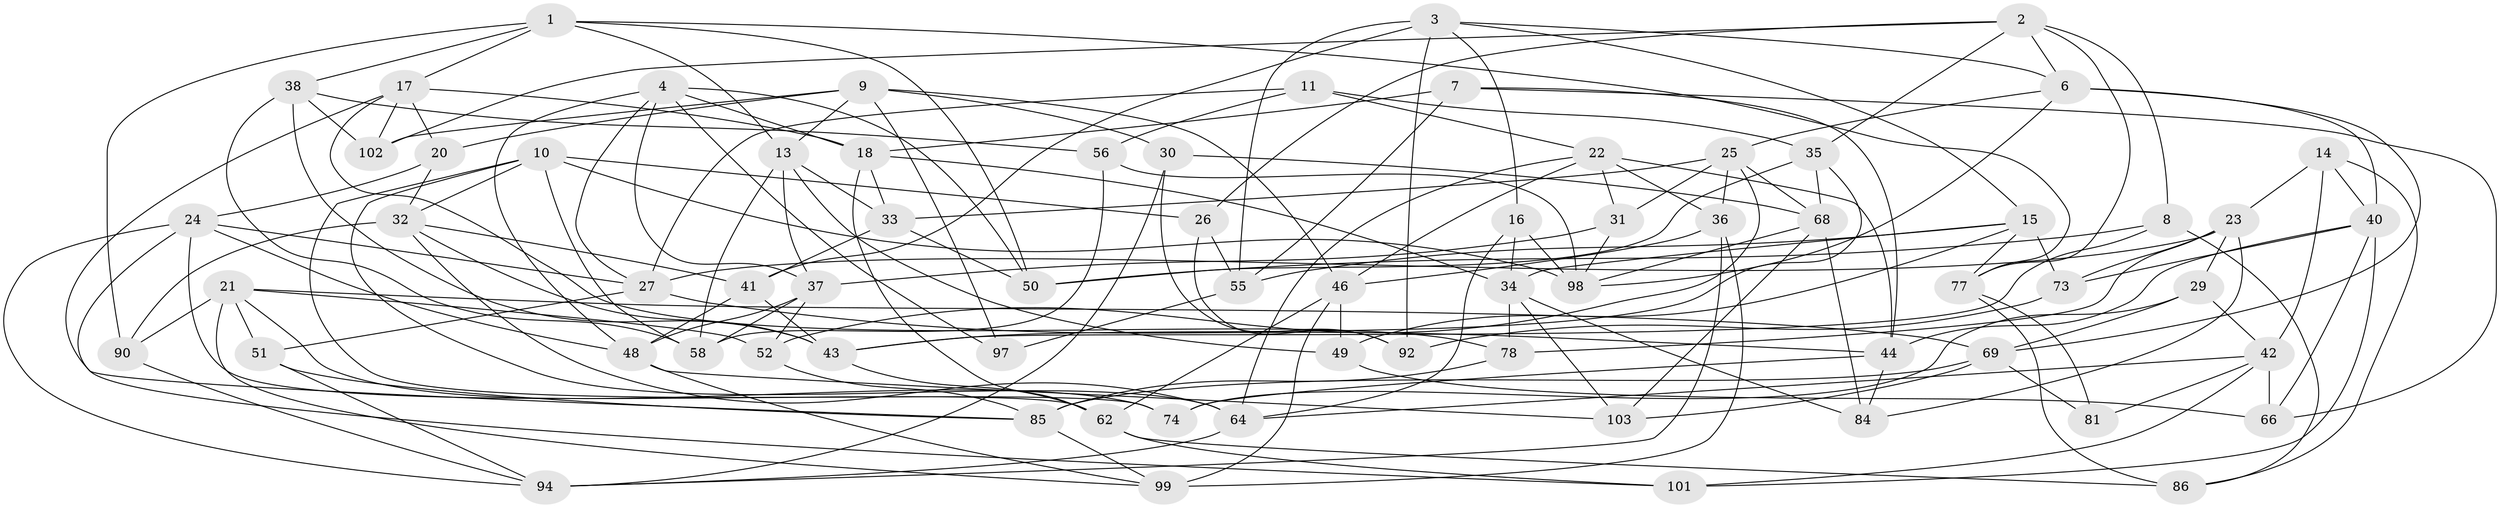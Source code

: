 // original degree distribution, {4: 1.0}
// Generated by graph-tools (version 1.1) at 2025/42/03/06/25 10:42:19]
// undirected, 70 vertices, 177 edges
graph export_dot {
graph [start="1"]
  node [color=gray90,style=filled];
  1 [super="+5"];
  2 [super="+67"];
  3 [super="+112"];
  4 [super="+72"];
  6 [super="+93"];
  7;
  8;
  9 [super="+12"];
  10 [super="+19"];
  11;
  13 [super="+108"];
  14;
  15 [super="+61"];
  16;
  17 [super="+65"];
  18 [super="+91"];
  20;
  21 [super="+28"];
  22 [super="+63"];
  23 [super="+104"];
  24 [super="+111"];
  25 [super="+54"];
  26;
  27 [super="+60"];
  29;
  30;
  31;
  32 [super="+45"];
  33 [super="+39"];
  34 [super="+80"];
  35 [super="+100"];
  36 [super="+105"];
  37 [super="+106"];
  38 [super="+70"];
  40 [super="+53"];
  41 [super="+89"];
  42 [super="+47"];
  43 [super="+96"];
  44 [super="+75"];
  46 [super="+59"];
  48 [super="+82"];
  49;
  50 [super="+83"];
  51;
  52;
  55 [super="+57"];
  56;
  58 [super="+88"];
  62 [super="+76"];
  64 [super="+71"];
  66;
  68 [super="+87"];
  69 [super="+95"];
  73;
  74;
  77 [super="+79"];
  78;
  81;
  84;
  85 [super="+110"];
  86;
  90;
  92;
  94 [super="+113"];
  97;
  98 [super="+107"];
  99 [super="+109"];
  101;
  102;
  103;
  1 -- 50;
  1 -- 77;
  1 -- 90;
  1 -- 13;
  1 -- 17;
  1 -- 38;
  2 -- 8;
  2 -- 26;
  2 -- 102;
  2 -- 6;
  2 -- 77;
  2 -- 35;
  3 -- 55;
  3 -- 6;
  3 -- 15;
  3 -- 16;
  3 -- 41;
  3 -- 92;
  4 -- 48;
  4 -- 37;
  4 -- 97;
  4 -- 50;
  4 -- 27;
  4 -- 18;
  6 -- 98;
  6 -- 69;
  6 -- 40;
  6 -- 25;
  7 -- 66;
  7 -- 55;
  7 -- 44;
  7 -- 18;
  8 -- 86;
  8 -- 43;
  8 -- 50;
  9 -- 46;
  9 -- 20;
  9 -- 13;
  9 -- 102;
  9 -- 97;
  9 -- 30;
  10 -- 74;
  10 -- 32;
  10 -- 58;
  10 -- 64;
  10 -- 26;
  10 -- 98;
  11 -- 56;
  11 -- 27;
  11 -- 35;
  11 -- 22;
  13 -- 49;
  13 -- 58;
  13 -- 37;
  13 -- 33;
  14 -- 40;
  14 -- 86;
  14 -- 42;
  14 -- 23;
  15 -- 49;
  15 -- 34;
  15 -- 73;
  15 -- 77;
  15 -- 55;
  16 -- 34;
  16 -- 98;
  16 -- 64;
  17 -- 18;
  17 -- 20;
  17 -- 78;
  17 -- 102;
  17 -- 85;
  18 -- 34;
  18 -- 62;
  18 -- 33;
  20 -- 24;
  20 -- 32;
  21 -- 74;
  21 -- 90;
  21 -- 51;
  21 -- 52;
  21 -- 69;
  21 -- 99;
  22 -- 64;
  22 -- 44;
  22 -- 36;
  22 -- 46;
  22 -- 31;
  23 -- 84;
  23 -- 78;
  23 -- 27;
  23 -- 73;
  23 -- 29;
  24 -- 27;
  24 -- 101;
  24 -- 48;
  24 -- 94;
  24 -- 62;
  25 -- 68;
  25 -- 52;
  25 -- 33;
  25 -- 36;
  25 -- 31;
  26 -- 92;
  26 -- 55;
  27 -- 51;
  27 -- 44;
  29 -- 69;
  29 -- 74;
  29 -- 42;
  30 -- 68;
  30 -- 94;
  30 -- 92;
  31 -- 37;
  31 -- 98;
  32 -- 43;
  32 -- 41;
  32 -- 90;
  32 -- 64;
  33 -- 41 [weight=2];
  33 -- 50;
  34 -- 84;
  34 -- 78;
  34 -- 103;
  35 -- 50 [weight=2];
  35 -- 43;
  35 -- 68;
  36 -- 99 [weight=2];
  36 -- 94;
  36 -- 46;
  37 -- 48;
  37 -- 52;
  37 -- 58;
  38 -- 102;
  38 -- 56;
  38 -- 58 [weight=2];
  38 -- 43;
  40 -- 66;
  40 -- 73;
  40 -- 44;
  40 -- 101;
  41 -- 43;
  41 -- 48;
  42 -- 81;
  42 -- 101;
  42 -- 66;
  42 -- 64;
  43 -- 62;
  44 -- 74;
  44 -- 84;
  46 -- 62;
  46 -- 99;
  46 -- 49;
  48 -- 103;
  48 -- 99;
  49 -- 66;
  51 -- 85;
  51 -- 94;
  52 -- 85;
  55 -- 97 [weight=2];
  56 -- 98;
  56 -- 58;
  62 -- 101;
  62 -- 86;
  64 -- 94;
  68 -- 84;
  68 -- 98;
  68 -- 103;
  69 -- 81;
  69 -- 103;
  69 -- 85;
  73 -- 92;
  77 -- 81 [weight=2];
  77 -- 86;
  78 -- 85;
  85 -- 99;
  90 -- 94;
}
